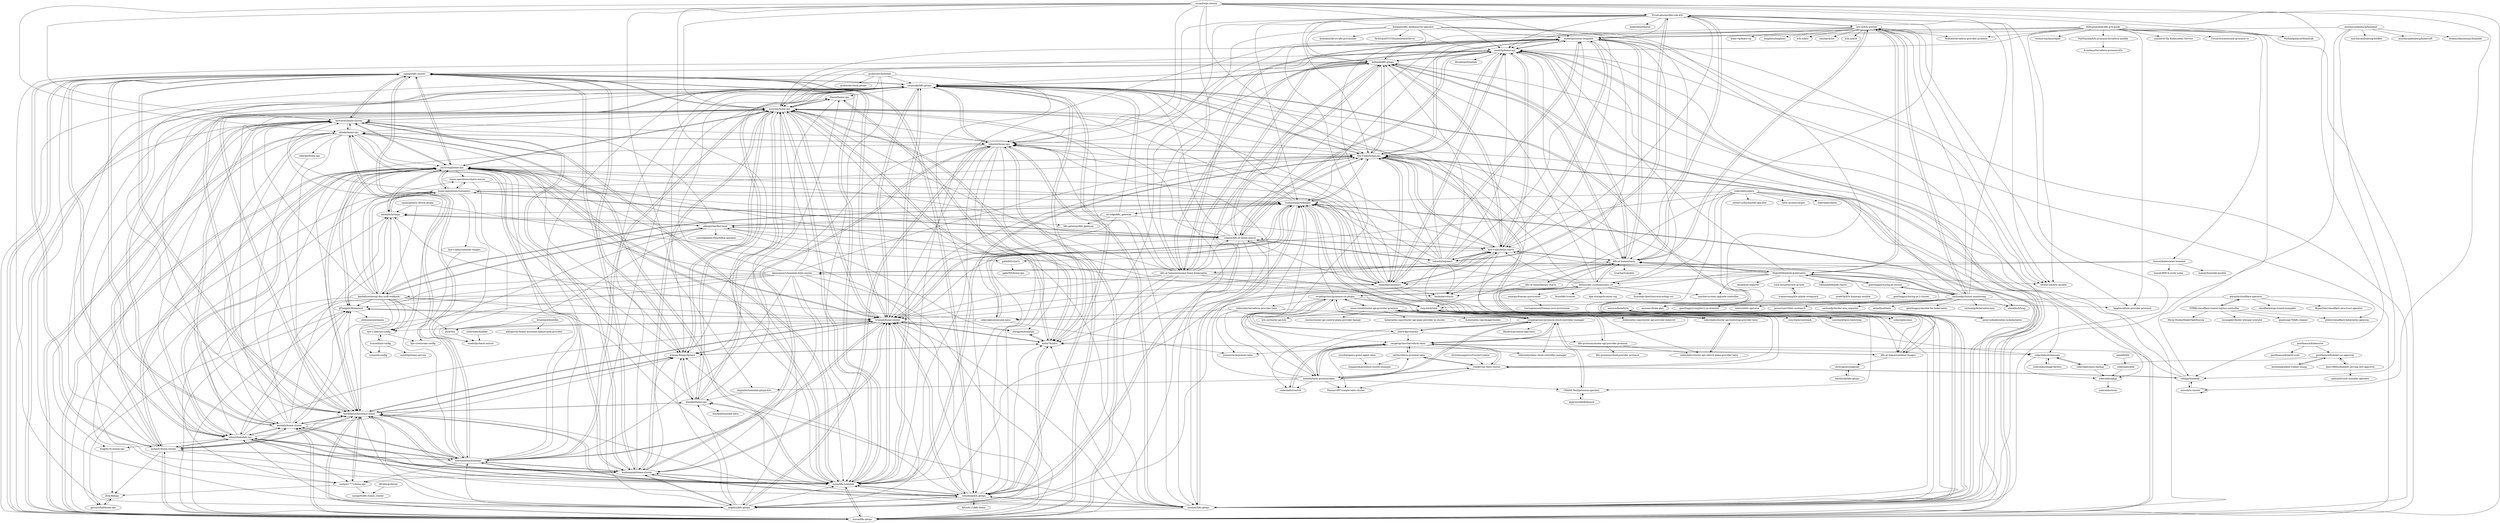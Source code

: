 digraph G {
"PyratLabs/ansible-role-k3s" -> "k3s-io/k3s-ansible"
"PyratLabs/ansible-role-k3s" -> "onedr0p/cluster-template"
"PyratLabs/ansible-role-k3s" -> "onedr0p/home-ops"
"PyratLabs/ansible-role-k3s" -> "billimek/k8s-gitops"
"PyratLabs/ansible-role-k3s" -> "techno-tim/k3s-ansible" ["e"=1]
"PyratLabs/ansible-role-k3s" -> "k8s-at-home/charts"
"PyratLabs/ansible-role-k3s" -> "bjw-s-labs/helm-charts"
"PyratLabs/ansible-role-k3s" -> "toboshii/hajimari"
"PyratLabs/ansible-role-k3s" -> "bjw-s-labs/home-ops"
"PyratLabs/ansible-role-k3s" -> "democratic-csi/democratic-csi"
"PyratLabs/ansible-role-k3s" -> "toboshii/home-ops"
"PyratLabs/ansible-role-k3s" -> "k8s-at-home/awesome-home-kubernetes"
"PyratLabs/ansible-role-k3s" -> "kubereboot/kured" ["e"=1]
"PyratLabs/ansible-role-k3s" -> "budimanjojo/talhelper"
"PyratLabs/ansible-role-k3s" -> "xunholy/k8s-gitops"
"MoJo2600/pihole-kubernetes" -> "carlosedp/cluster-monitoring"
"MoJo2600/pihole-kubernetes" -> "k8s-at-home/charts"
"MoJo2600/pihole-kubernetes" -> "colin-mccarthy/k3s-pi-hole"
"MoJo2600/pihole-kubernetes" -> "k3s-io/k3s-ansible"
"MoJo2600/pihole-kubernetes" -> "onedr0p/containers"
"MoJo2600/pihole-kubernetes" -> "eko/pihole-exporter" ["e"=1]
"MoJo2600/pihole-kubernetes" -> "geerlingguy/turing-pi-cluster"
"MoJo2600/pihole-kubernetes" -> "bjw-s-labs/helm-charts"
"MoJo2600/pihole-kubernetes" -> "onedr0p/home-ops"
"MoJo2600/pihole-kubernetes" -> "munnerz/kube-plex" ["e"=1]
"MoJo2600/pihole-kubernetes" -> "billimek/billimek-charts"
"MoJo2600/pihole-kubernetes" -> "bjw-s-labs/home-ops"
"MoJo2600/pihole-kubernetes" -> "democratic-csi/democratic-csi"
"MoJo2600/pihole-kubernetes" -> "rancher/system-upgrade-controller" ["e"=1]
"MoJo2600/pihole-kubernetes" -> "techno-tim/k3s-ansible" ["e"=1]
"postfinance/kubenurse" -> "postfinance/kubelet-csr-approver"
"postfinance/kubenurse" -> "postfinance/kubectl-sudo"
"siderolabs/bldr" -> "siderolabs/pkgs"
"kontena/kubelet-rubber-stamp" -> "postfinance/kubelet-csr-approver"
"carlosedp/cluster-monitoring" -> "MoJo2600/pihole-kubernetes"
"carlosedp/cluster-monitoring" -> "k3s-io/k3s-ansible"
"carlosedp/cluster-monitoring" -> "geerlingguy/turing-pi-cluster"
"carlosedp/cluster-monitoring" -> "carlosedp/kubernetes-arm" ["e"=1]
"carlosedp/cluster-monitoring" -> "alexellis/k3sup" ["e"=1]
"carlosedp/cluster-monitoring" -> "k8s-at-home/charts"
"carlosedp/cluster-monitoring" -> "geerlingguy/raspberry-pi-dramble" ["e"=1]
"carlosedp/cluster-monitoring" -> "munnerz/kube-plex" ["e"=1]
"carlosedp/cluster-monitoring" -> "inlets/inlets-operator" ["e"=1]
"carlosedp/cluster-monitoring" -> "jessestuart/tiller-multiarch"
"carlosedp/cluster-monitoring" -> "onedr0p/home-ops"
"carlosedp/cluster-monitoring" -> "carlosedp/docker-arm_exporter"
"carlosedp/cluster-monitoring" -> "PyratLabs/ansible-role-k3s"
"carlosedp/cluster-monitoring" -> "alexellis/arkade" ["e"=1]
"carlosedp/cluster-monitoring" -> "geerlingguy/ansible-for-kubernetes" ["e"=1]
"nmaupu/freenas-provisioner" -> "travisghansen/freenas-iscsi-provisioner"
"billimek/k8s-gitops" -> "bjw-s-labs/home-ops"
"billimek/k8s-gitops" -> "carpenike/k8s-gitops"
"billimek/k8s-gitops" -> "xunholy/k8s-gitops"
"billimek/k8s-gitops" -> "onedr0p/home-ops"
"billimek/k8s-gitops" -> "wrmilling/k3s-gitops"
"billimek/k8s-gitops" -> "auricom/home-ops"
"billimek/k8s-gitops" -> "k8s-at-home/awesome-home-kubernetes"
"billimek/k8s-gitops" -> "onedr0p/cluster-template"
"billimek/k8s-gitops" -> "buroa/k8s-gitops"
"billimek/k8s-gitops" -> "k8s-at-home/charts"
"billimek/k8s-gitops" -> "whazor/k8s-at-home-search"
"billimek/k8s-gitops" -> "angelnu/k8s-gitops"
"billimek/k8s-gitops" -> "anthr76/infra"
"billimek/k8s-gitops" -> "bjw-s-labs/helm-charts"
"billimek/k8s-gitops" -> "samip5/k8s-cluster"
"billimek/billimek-charts" -> "onedr0p/k3s-homeops-ansible"
"siderolabs/pkgs" -> "siderolabs/tools"
"wrmilling/k3s-gitops" -> "carpenike/k8s-gitops"
"wrmilling/k3s-gitops" -> "haraldkoch/kochhaus-home"
"wrmilling/k3s-gitops" -> "szinn/k8s-homelab"
"wrmilling/k3s-gitops" -> "truxnell/home-cluster"
"wrmilling/k3s-gitops" -> "budimanjojo/home-cluster"
"wrmilling/k3s-gitops" -> "blackjid/home-ops"
"wrmilling/k3s-gitops" -> "auricom/home-ops"
"wrmilling/k3s-gitops" -> "h3mmy/bloopySphere"
"wrmilling/k3s-gitops" -> "angelnu/k8s-gitops"
"wrmilling/k3s-gitops" -> "samip5/k8s-cluster"
"wrmilling/k3s-gitops" -> "anthr76/infra"
"wrmilling/k3s-gitops" -> "billimek/k8s-gitops"
"wrmilling/k3s-gitops" -> "joryirving/home-ops"
"wrmilling/k3s-gitops" -> "kitos9112/k8s-home"
"wrmilling/k3s-gitops" -> "xunholy/k8s-gitops"
"brettinternet/homeops" -> "haraldkoch/kochhaus-home"
"brettinternet/homeops" -> "auricom/home-ops"
"brettinternet/homeops" -> "mchestr/home-cluster"
"brettinternet/homeops" -> "szinn/k8s-homelab"
"brettinternet/homeops" -> "truxnell/home-cluster"
"brettinternet/homeops" -> "ishioni/homelab-ops"
"brettinternet/homeops" -> "budimanjojo/home-cluster"
"brettinternet/homeops" -> "joryirving/home-ops"
"brettinternet/homeops" -> "kashalls/home-cluster"
"brettinternet/homeops" -> "ahinko/home-ops"
"brettinternet/homeops" -> "samip5/k8s-cluster"
"brettinternet/homeops" -> "larivierec/home-cluster"
"brettinternet/homeops" -> "carpenike/k8s-gitops"
"brettinternet/homeops" -> "coolguy1771/home-ops"
"brettinternet/homeops" -> "JJGadgets/Biohazard"
"siderolabs/kubelet" -> "onedr0p/charts-mirror"
"k3s-io/k3s-ansible" -> "techno-tim/k3s-ansible" ["e"=1]
"k3s-io/k3s-ansible" -> "PyratLabs/ansible-role-k3s"
"k3s-io/k3s-ansible" -> "carlosedp/cluster-monitoring"
"k3s-io/k3s-ansible" -> "alexellis/k3sup" ["e"=1]
"k3s-io/k3s-ansible" -> "onedr0p/cluster-template"
"k3s-io/k3s-ansible" -> "kube-vip/kube-vip" ["e"=1]
"k3s-io/k3s-ansible" -> "k8s-at-home/charts"
"k3s-io/k3s-ansible" -> "onedr0p/home-ops"
"k3s-io/k3s-ansible" -> "longhorn/longhorn" ["e"=1]
"k3s-io/k3s-ansible" -> "MoJo2600/pihole-kubernetes"
"k3s-io/k3s-ansible" -> "Telmate/terraform-provider-proxmox" ["e"=1]
"k3s-io/k3s-ansible" -> "rancher/k3os" ["e"=1]
"k3s-io/k3s-ansible" -> "k3s-io/k3s" ["e"=1]
"k3s-io/k3s-ansible" -> "k3d-io/k3d" ["e"=1]
"k3s-io/k3s-ansible" -> "bpg/terraform-provider-proxmox" ["e"=1]
"onedr0p/home-ops" -> "onedr0p/cluster-template"
"onedr0p/home-ops" -> "bjw-s-labs/home-ops"
"onedr0p/home-ops" -> "billimek/k8s-gitops"
"onedr0p/home-ops" -> "bjw-s-labs/helm-charts"
"onedr0p/home-ops" -> "k8s-at-home/charts"
"onedr0p/home-ops" -> "xunholy/k8s-gitops"
"onedr0p/home-ops" -> "k8s-at-home/awesome-home-kubernetes"
"onedr0p/home-ops" -> "onedr0p/containers"
"onedr0p/home-ops" -> "whazor/k8s-at-home-search"
"onedr0p/home-ops" -> "carpenike/k8s-gitops"
"onedr0p/home-ops" -> "khuedoan/homelab" ["e"=1]
"onedr0p/home-ops" -> "toboshii/home-ops"
"onedr0p/home-ops" -> "auricom/home-ops"
"onedr0p/home-ops" -> "techno-tim/k3s-ansible" ["e"=1]
"onedr0p/home-ops" -> "buroa/k8s-gitops"
"democratic-csi/democratic-csi" -> "bjw-s-labs/helm-charts"
"democratic-csi/democratic-csi" -> "nmaupu/freenas-provisioner"
"democratic-csi/democratic-csi" -> "SynologyOpenSource/synology-csi" ["e"=1]
"democratic-csi/democratic-csi" -> "fenio/k8s-truenas"
"democratic-csi/democratic-csi" -> "k8s-at-home/charts"
"democratic-csi/democratic-csi" -> "billimek/k8s-gitops"
"democratic-csi/democratic-csi" -> "backube/volsync" ["e"=1]
"democratic-csi/democratic-csi" -> "budimanjojo/talhelper"
"democratic-csi/democratic-csi" -> "sergelogvinov/proxmox-csi-plugin"
"democratic-csi/democratic-csi" -> "rancher/system-upgrade-controller" ["e"=1]
"democratic-csi/democratic-csi" -> "onedr0p/home-ops"
"democratic-csi/democratic-csi" -> "kashalls/external-dns-unifi-webhook"
"democratic-csi/democratic-csi" -> "onedr0p/cluster-template"
"democratic-csi/democratic-csi" -> "bjw-s-labs/home-ops"
"democratic-csi/democratic-csi" -> "hpe-storage/truenas-csp"
"openllb/hlb" -> "siderolabs/bldr"
"k8s-at-home/charts" -> "k8s-at-home/awesome-home-kubernetes"
"k8s-at-home/charts" -> "bjw-s-labs/helm-charts"
"k8s-at-home/charts" -> "onedr0p/home-ops"
"k8s-at-home/charts" -> "billimek/k8s-gitops"
"k8s-at-home/charts" -> "bjw-s-labs/home-ops"
"k8s-at-home/charts" -> "k8s-at-home/library-charts"
"k8s-at-home/charts" -> "onedr0p/cluster-template"
"k8s-at-home/charts" -> "democratic-csi/democratic-csi"
"k8s-at-home/charts" -> "PyratLabs/ansible-role-k3s"
"k8s-at-home/charts" -> "MoJo2600/pihole-kubernetes"
"k8s-at-home/charts" -> "onedr0p/containers"
"k8s-at-home/charts" -> "munnerz/kube-plex" ["e"=1]
"k8s-at-home/charts" -> "k8s-at-home/container-images"
"k8s-at-home/charts" -> "truecharts/public" ["e"=1]
"k8s-at-home/charts" -> "k3s-io/k3s-ansible"
"xunholy/k8s-gitops" -> "carpenike/k8s-gitops"
"xunholy/k8s-gitops" -> "billimek/k8s-gitops"
"xunholy/k8s-gitops" -> "bjw-s-labs/home-ops"
"xunholy/k8s-gitops" -> "toboshii/home-ops"
"xunholy/k8s-gitops" -> "szinn/k8s-homelab"
"xunholy/k8s-gitops" -> "auricom/home-ops"
"xunholy/k8s-gitops" -> "joryirving/home-ops"
"xunholy/k8s-gitops" -> "budimanjojo/talhelper"
"xunholy/k8s-gitops" -> "onedr0p/home-ops"
"xunholy/k8s-gitops" -> "truxnell/home-cluster"
"xunholy/k8s-gitops" -> "wrmilling/k3s-gitops"
"xunholy/k8s-gitops" -> "anthr76/infra"
"xunholy/k8s-gitops" -> "buroa/k8s-gitops"
"xunholy/k8s-gitops" -> "haraldkoch/kochhaus-home"
"xunholy/k8s-gitops" -> "blackjid/home-ops"
"ori-edge/k8s_gateway" -> "budimanjojo/talhelper"
"ori-edge/k8s_gateway" -> "carpenike/k8s-gitops"
"ori-edge/k8s_gateway" -> "k8s-gateway/k8s_gateway"
"ori-edge/k8s_gateway" -> "allenporter/flux-local"
"ori-edge/k8s_gateway" -> "siderolabs/awesome-talos"
"ori-edge/k8s_gateway" -> "bjw-s-labs/helm-charts"
"bjw-s-labs/home-ops" -> "onedr0p/home-ops"
"bjw-s-labs/home-ops" -> "billimek/k8s-gitops"
"bjw-s-labs/home-ops" -> "bjw-s-labs/helm-charts"
"bjw-s-labs/home-ops" -> "onedr0p/cluster-template"
"bjw-s-labs/home-ops" -> "szinn/k8s-homelab"
"bjw-s-labs/home-ops" -> "joryirving/home-ops"
"bjw-s-labs/home-ops" -> "xunholy/k8s-gitops"
"bjw-s-labs/home-ops" -> "carpenike/k8s-gitops"
"bjw-s-labs/home-ops" -> "whazor/k8s-at-home-search"
"bjw-s-labs/home-ops" -> "onedr0p/containers"
"bjw-s-labs/home-ops" -> "auricom/home-ops"
"bjw-s-labs/home-ops" -> "buroa/k8s-gitops"
"bjw-s-labs/home-ops" -> "budimanjojo/talhelper"
"bjw-s-labs/home-ops" -> "toboshii/home-ops"
"bjw-s-labs/home-ops" -> "truxnell/home-cluster"
"aenix-io/kubefarm" -> "aenix-io/kubernetes-in-kubernetes"
"aenix-io/kubefarm" -> "cozystack/talos-bootstrap"
"geerlingguy/turing-pi-cluster" -> "carlosedp/cluster-monitoring"
"geerlingguy/turing-pi-cluster" -> "MoJo2600/pihole-kubernetes"
"geerlingguy/turing-pi-cluster" -> "geerlingguy/turing-pi-2-cluster" ["e"=1]
"siderolabs/sidero" -> "siderolabs/cluster-api-bootstrap-provider-talos"
"siderolabs/sidero" -> "siderolabs/extensions"
"siderolabs/sidero" -> "siderolabs/pkgs"
"siderolabs/sidero" -> "siderolabs/omni" ["e"=1]
"siderolabs/sidero" -> "siderolabs/theila"
"siderolabs/sidero" -> "truxnell/home-cluster"
"siderolabs/sidero" -> "metal3-io/baremetal-operator" ["e"=1]
"siderolabs/sidero" -> "budimanjojo/talhelper"
"siderolabs/sidero" -> "talos-systems/arges"
"siderolabs/sidero" -> "cozystack/talm"
"colin-mccarthy/k3s-pi-hole" -> "ivanmorenoj/k3s-pihole-wireguard"
"siderolabs/cluster-api-bootstrap-provider-talos" -> "siderolabs/cluster-api-control-plane-provider-talos"
"carpenike/k8s-gitops" -> "auricom/home-ops"
"carpenike/k8s-gitops" -> "billimek/k8s-gitops"
"carpenike/k8s-gitops" -> "haraldkoch/kochhaus-home"
"carpenike/k8s-gitops" -> "xunholy/k8s-gitops"
"carpenike/k8s-gitops" -> "anthr76/infra"
"carpenike/k8s-gitops" -> "samip5/k8s-cluster"
"carpenike/k8s-gitops" -> "wrmilling/k3s-gitops"
"carpenike/k8s-gitops" -> "szinn/k8s-homelab"
"carpenike/k8s-gitops" -> "buroa/k8s-gitops"
"carpenike/k8s-gitops" -> "blackjid/home-ops"
"carpenike/k8s-gitops" -> "toboshii/home-ops"
"carpenike/k8s-gitops" -> "truxnell/home-cluster"
"carpenike/k8s-gitops" -> "Diaoul/home-ops"
"carpenike/k8s-gitops" -> "h3mmy/bloopySphere"
"carpenike/k8s-gitops" -> "bjw-s-labs/home-ops"
"kasuboski/k8s-gitops" -> "dirtycajunrice/gitops"
"dirtycajunrice/gitops" -> "kasuboski/k8s-gitops"
"aenix-io/kubernetes-in-kubernetes" -> "aenix-io/kubefarm"
"squat/generic-device-plugin" -> "kashalls/external-dns-unifi-webhook"
"squat/generic-device-plugin" -> "gabe565/charts"
"squat/generic-device-plugin" -> "kashalls/kromgo"
"siderolabs/cluster-api-control-plane-provider-talos" -> "siderolabs/cluster-api-bootstrap-provider-talos"
"blackjid/home-ops" -> "h3mmy/bloopySphere"
"blackjid/home-ops" -> "haraldkoch/kochhaus-home"
"blackjid/home-ops" -> "auricom/home-ops"
"blackjid/home-ops" -> "blackjid/homelab-infra"
"blackjid/home-ops" -> "Diaoul/home-ops"
"blackjid/home-ops" -> "carpenike/k8s-gitops"
"kubealex/k8s-mediaserver-operator" -> "onedr0p/home-ops"
"kubealex/k8s-mediaserver-operator" -> "k8s-at-home/charts"
"kubealex/k8s-mediaserver-operator" -> "bjw-s-labs/helm-charts"
"kubealex/k8s-mediaserver-operator" -> "billimek/k8s-gitops"
"kubealex/k8s-mediaserver-operator" -> "onedr0p/cluster-template"
"kubealex/k8s-mediaserver-operator" -> "TechSquidTV/UltimateHomeServer" ["e"=1]
"kubealex/k8s-mediaserver-operator" -> "munnerz/kube-plex" ["e"=1]
"kubealex/k8s-mediaserver-operator" -> "kubealex/libvirt-k8s-provisioner" ["e"=1]
"kubealex/k8s-mediaserver-operator" -> "onedr0p/containers"
"kubealex/k8s-mediaserver-operator" -> "k8s-at-home/awesome-home-kubernetes"
"auricom/home-ops" -> "haraldkoch/kochhaus-home"
"auricom/home-ops" -> "h3mmy/bloopySphere"
"auricom/home-ops" -> "joryirving/home-ops"
"auricom/home-ops" -> "carpenike/k8s-gitops"
"auricom/home-ops" -> "budimanjojo/home-cluster"
"auricom/home-ops" -> "szinn/k8s-homelab"
"auricom/home-ops" -> "brettinternet/homeops"
"auricom/home-ops" -> "ishioni/homelab-ops"
"auricom/home-ops" -> "larivierec/home-cluster"
"auricom/home-ops" -> "anthr76/infra"
"auricom/home-ops" -> "Diaoul/home-ops"
"auricom/home-ops" -> "truxnell/home-cluster"
"auricom/home-ops" -> "blackjid/home-ops"
"auricom/home-ops" -> "buroa/k8s-gitops"
"auricom/home-ops" -> "samip5/k8s-cluster"
"onedr0p/cluster-template" -> "onedr0p/home-ops"
"onedr0p/cluster-template" -> "bjw-s-labs/home-ops"
"onedr0p/cluster-template" -> "billimek/k8s-gitops"
"onedr0p/cluster-template" -> "k8s-at-home/awesome-home-kubernetes"
"onedr0p/cluster-template" -> "bjw-s-labs/helm-charts"
"onedr0p/cluster-template" -> "budimanjojo/talhelper"
"onedr0p/cluster-template" -> "toboshii/home-ops"
"onedr0p/cluster-template" -> "xunholy/k8s-gitops"
"onedr0p/cluster-template" -> "techno-tim/k3s-ansible" ["e"=1]
"onedr0p/cluster-template" -> "buroa/k8s-gitops"
"onedr0p/cluster-template" -> "k8s-at-home/charts"
"onedr0p/cluster-template" -> "onedr0p/containers"
"onedr0p/cluster-template" -> "whazor/k8s-at-home-search"
"onedr0p/cluster-template" -> "auricom/home-ops"
"onedr0p/cluster-template" -> "backube/volsync" ["e"=1]
"toboshii/hajimari" -> "whazor/k8s-at-home-search"
"toboshii/hajimari" -> "bjw-s-labs/helm-charts"
"toboshii/hajimari" -> "bjw-s-labs/home-ops"
"toboshii/hajimari" -> "toboshii/home-ops"
"toboshii/hajimari" -> "onedr0p/home-ops"
"toboshii/hajimari" -> "truxnell/home-cluster"
"toboshii/hajimari" -> "onedr0p/cluster-template"
"toboshii/hajimari" -> "xunholy/k8s-gitops"
"toboshii/hajimari" -> "budimanjojo/talhelper"
"toboshii/hajimari" -> "PyratLabs/ansible-role-k3s"
"toboshii/hajimari" -> "buroa/k8s-gitops"
"toboshii/hajimari" -> "carpenike/k8s-gitops"
"toboshii/hajimari" -> "backube/volsync" ["e"=1]
"toboshii/hajimari" -> "angelnu/k8s-gitops"
"toboshii/hajimari" -> "billimek/k8s-gitops"
"ivanmorenoj/k3s-pihole-wireguard" -> "colin-mccarthy/k3s-pi-hole"
"k8s-at-home/awesome-home-kubernetes" -> "k8s-at-home/charts"
"k8s-at-home/awesome-home-kubernetes" -> "billimek/k8s-gitops"
"k8s-at-home/awesome-home-kubernetes" -> "onedr0p/cluster-template"
"k8s-at-home/awesome-home-kubernetes" -> "onedr0p/home-ops"
"k8s-at-home/awesome-home-kubernetes" -> "bjw-s-labs/home-ops"
"k8s-at-home/awesome-home-kubernetes" -> "xunholy/k8s-gitops"
"k8s-at-home/awesome-home-kubernetes" -> "carpenike/k8s-gitops"
"k8s-at-home/awesome-home-kubernetes" -> "toboshii/home-ops"
"k8s-at-home/awesome-home-kubernetes" -> "wrmilling/k3s-gitops"
"k8s-at-home/awesome-home-kubernetes" -> "auricom/home-ops"
"k8s-at-home/awesome-home-kubernetes" -> "angelnu/k8s-gitops"
"k8s-at-home/awesome-home-kubernetes" -> "k8s-at-home/container-images"
"k8s-at-home/awesome-home-kubernetes" -> "bjw-s-labs/helm-charts"
"k8s-at-home/awesome-home-kubernetes" -> "truxnell/home-cluster"
"k8s-at-home/awesome-home-kubernetes" -> "whazor/k8s-at-home-search"
"coolguy1771/home-ops" -> "haraldkoch/kochhaus-home"
"coolguy1771/home-ops" -> "snoopy82481/home_cluster"
"coolguy1771/home-ops" -> "jfroy/flatops"
"k8s-at-home/container-images" -> "anthr76/infra"
"k8s-at-home/container-images" -> "dirtycajunrice/gitops"
"k8s-at-home/container-images" -> "carpenike/k8s-gitops"
"ahgraber/homelab-gitops-k3s" -> "blackjid/home-ops"
"ricsanfre/pi-cluster" -> "vehagn/homelab"
"ricsanfre/pi-cluster" -> "auricom/home-ops"
"ricsanfre/pi-cluster" -> "xunholy/k8s-gitops"
"ricsanfre/pi-cluster" -> "onedr0p/home-ops"
"ricsanfre/pi-cluster" -> "Michaelpalacce/HomeLab"
"ricsanfre/pi-cluster" -> "onedr0p/cluster-template"
"ricsanfre/pi-cluster" -> "szinn/k8s-homelab"
"ricsanfre/pi-cluster" -> "ahgraber/homelab-gitops-k3s"
"ricsanfre/pi-cluster" -> "axivo/k3s-cluster"
"ricsanfre/pi-cluster" -> "ahinko/home-ops"
"ricsanfre/pi-cluster" -> "larivierec/home-cluster"
"ricsanfre/pi-cluster" -> "toboshii/home-ops"
"ricsanfre/pi-cluster" -> "PyratLabs/ansible-role-k3s"
"ricsanfre/pi-cluster" -> "bjw-s-labs/home-ops"
"ricsanfre/pi-cluster" -> "buroa/k8s-gitops"
"lisenet/kubernetes-homelab" -> "lisenet/homelab-ansible"
"lisenet/kubernetes-homelab" -> "lisenet/RHCA-study-notes" ["e"=1]
"lisenet/kubernetes-homelab" -> "szinn/k8s-homelab"
"lisenet/kubernetes-homelab" -> "danmanners/homelab-kube-cluster"
"toboshii/home-ops" -> "auricom/home-ops"
"toboshii/home-ops" -> "carpenike/k8s-gitops"
"toboshii/home-ops" -> "budimanjojo/home-cluster"
"toboshii/home-ops" -> "truxnell/home-cluster"
"toboshii/home-ops" -> "bjw-s-labs/home-ops"
"toboshii/home-ops" -> "angelnu/k8s-gitops"
"toboshii/home-ops" -> "haraldkoch/kochhaus-home"
"toboshii/home-ops" -> "buroa/k8s-gitops"
"toboshii/home-ops" -> "szinn/k8s-homelab"
"toboshii/home-ops" -> "xunholy/k8s-gitops"
"toboshii/home-ops" -> "ahinko/home-ops"
"toboshii/home-ops" -> "h3mmy/bloopySphere"
"toboshii/home-ops" -> "0dragosh/homelab"
"toboshii/home-ops" -> "anthr76/infra"
"toboshii/home-ops" -> "wrmilling/k3s-gitops"
"Diaoul/home-ops" -> "anthr76/infra"
"Diaoul/home-ops" -> "auricom/home-ops"
"Diaoul/home-ops" -> "h3mmy/bloopySphere"
"kashalls/home-cluster" -> "mchestr/home-cluster"
"kashalls/home-cluster" -> "larivierec/home-cluster"
"kashalls/home-cluster" -> "szinn/k8s-homelab"
"kashalls/home-cluster" -> "samip5/k8s-cluster"
"kashalls/home-cluster" -> "haraldkoch/kochhaus-home"
"kashalls/home-cluster" -> "ishioni/homelab-ops"
"kashalls/home-cluster" -> "auricom/home-ops"
"kashalls/home-cluster" -> "joryirving/home-ops"
"kashalls/home-cluster" -> "brettinternet/homeops"
"kashalls/home-cluster" -> "budimanjojo/home-cluster"
"kashalls/home-cluster" -> "h3mmy/bloopySphere"
"kashalls/home-cluster" -> "kashalls/kromgo"
"kashalls/home-cluster" -> "buroa/k8s-gitops"
"kashalls/home-cluster" -> "JJGadgets/Biohazard"
"kashalls/home-cluster" -> "carpenike/k8s-gitops"
"danmanners/homelab-kube-cluster" -> "haraldkoch/kochhaus-home"
"danmanners/homelab-kube-cluster" -> "budimanjojo/home-cluster"
"danmanners/homelab-kube-cluster" -> "truxnell/home-cluster"
"danmanners/homelab-kube-cluster" -> "szinn/k8s-homelab"
"danmanners/homelab-kube-cluster" -> "buroa/k8s-gitops"
"danmanners/homelab-kube-cluster" -> "joryirving/home-ops"
"danmanners/homelab-kube-cluster" -> "coolguy1771/home-ops"
"danmanners/homelab-kube-cluster" -> "JJGadgets/Biohazard"
"danmanners/homelab-kube-cluster" -> "auricom/home-ops"
"danmanners/homelab-kube-cluster" -> "bjw-s-labs/home-ops"
"danmanners/homelab-kube-cluster" -> "carpenike/k8s-gitops"
"danmanners/homelab-kube-cluster" -> "bjw-s-labs/helm-charts"
"danmanners/homelab-kube-cluster" -> "ishioni/homelab-ops"
"danmanners/homelab-kube-cluster" -> "onedr0p/containers"
"danmanners/homelab-kube-cluster" -> "brettinternet/homeops"
"samip5/k8s-cluster" -> "haraldkoch/kochhaus-home"
"samip5/k8s-cluster" -> "h3mmy/bloopySphere"
"samip5/k8s-cluster" -> "truxnell/home-cluster"
"samip5/k8s-cluster" -> "kashalls/home-cluster"
"samip5/k8s-cluster" -> "szinn/k8s-homelab"
"samip5/k8s-cluster" -> "joryirving/home-ops"
"samip5/k8s-cluster" -> "mchestr/home-cluster"
"samip5/k8s-cluster" -> "larivierec/home-cluster"
"samip5/k8s-cluster" -> "auricom/home-ops"
"samip5/k8s-cluster" -> "carpenike/k8s-gitops"
"samip5/k8s-cluster" -> "buroa/k8s-gitops"
"samip5/k8s-cluster" -> "budimanjojo/home-cluster"
"samip5/k8s-cluster" -> "wrmilling/k3s-gitops"
"samip5/k8s-cluster" -> "brettinternet/homeops"
"samip5/k8s-cluster" -> "ishioni/homelab-ops"
"k8s-at-home/library-charts" -> "k8s-at-home/container-images"
"k8s-at-home/library-charts" -> "k8s-at-home/charts"
"k8s-at-home/library-charts" -> "anthr76/infra"
"dfroberg/cluster" -> "snoopy82481/home_cluster"
"alex1989hu/kubelet-serving-cert-approver" -> "postfinance/kubelet-csr-approver"
"alex1989hu/kubelet-serving-cert-approver" -> "aamoyel/vault-unsealer-operator"
"truxnell/home-cluster" -> "haraldkoch/kochhaus-home"
"truxnell/home-cluster" -> "samip5/k8s-cluster"
"truxnell/home-cluster" -> "JJGadgets/Biohazard"
"truxnell/home-cluster" -> "szinn/k8s-homelab"
"truxnell/home-cluster" -> "anthr76/infra"
"truxnell/home-cluster" -> "auricom/home-ops"
"truxnell/home-cluster" -> "h3mmy/bloopySphere"
"truxnell/home-cluster" -> "bjw-s-labs/nix-config"
"truxnell/home-cluster" -> "budimanjojo/home-cluster"
"truxnell/home-cluster" -> "brettinternet/homeops"
"truxnell/home-cluster" -> "joryirving/home-ops"
"truxnell/home-cluster" -> "wrmilling/k3s-gitops"
"truxnell/home-cluster" -> "carpenike/k8s-gitops"
"truxnell/home-cluster" -> "0dragosh/homelab"
"truxnell/home-cluster" -> "budimanjojo/talhelper"
"0dragosh/homelab" -> "anthr76/infra"
"budimanjojo/home-cluster" -> "haraldkoch/kochhaus-home"
"budimanjojo/home-cluster" -> "auricom/home-ops"
"budimanjojo/home-cluster" -> "szinn/k8s-homelab"
"budimanjojo/home-cluster" -> "ishioni/homelab-ops"
"budimanjojo/home-cluster" -> "truxnell/home-cluster"
"budimanjojo/home-cluster" -> "brettinternet/homeops"
"budimanjojo/home-cluster" -> "h3mmy/bloopySphere"
"budimanjojo/home-cluster" -> "larivierec/home-cluster"
"budimanjojo/home-cluster" -> "coolguy1771/home-ops"
"budimanjojo/home-cluster" -> "wrmilling/k3s-gitops"
"budimanjojo/home-cluster" -> "toboshii/home-ops"
"budimanjojo/home-cluster" -> "samip5/k8s-cluster"
"budimanjojo/home-cluster" -> "angelnu/k8s-gitops"
"budimanjojo/home-cluster" -> "carpenike/k8s-gitops"
"budimanjojo/home-cluster" -> "ahinko/home-ops"
"sergelogvinov/terraform-talos" -> "siderolabs/contrib"
"sergelogvinov/terraform-talos" -> "rgl/terraform-proxmox-talos"
"sergelogvinov/terraform-talos" -> "kubebn/talos-proxmox-kaas"
"sergelogvinov/terraform-talos" -> "roeldev/iac-talos-cluster"
"sergelogvinov/terraform-talos" -> "sergelogvinov/proxmox-cloud-controller-manager"
"sergelogvinov/terraform-talos" -> "siderolabs/extensions"
"sergelogvinov/terraform-talos" -> "siderolabs/talos-cloud-controller-manager"
"sergelogvinov/terraform-talos" -> "Naman1997/simple-talos-cluster"
"sergelogvinov/terraform-talos" -> "pulumiverse/pulumi-talos" ["e"=1]
"haraldkoch/kochhaus-home" -> "szinn/k8s-homelab"
"haraldkoch/kochhaus-home" -> "auricom/home-ops"
"haraldkoch/kochhaus-home" -> "budimanjojo/home-cluster"
"haraldkoch/kochhaus-home" -> "h3mmy/bloopySphere"
"haraldkoch/kochhaus-home" -> "samip5/k8s-cluster"
"haraldkoch/kochhaus-home" -> "truxnell/home-cluster"
"haraldkoch/kochhaus-home" -> "joryirving/home-ops"
"haraldkoch/kochhaus-home" -> "brettinternet/homeops"
"haraldkoch/kochhaus-home" -> "coolguy1771/home-ops"
"haraldkoch/kochhaus-home" -> "buroa/k8s-gitops"
"haraldkoch/kochhaus-home" -> "JJGadgets/Biohazard"
"haraldkoch/kochhaus-home" -> "carpenike/k8s-gitops"
"haraldkoch/kochhaus-home" -> "blackjid/home-ops"
"haraldkoch/kochhaus-home" -> "mchestr/home-cluster"
"haraldkoch/kochhaus-home" -> "kashalls/home-cluster"
"angelnu/k8s-gitops" -> "anthr76/infra"
"angelnu/k8s-gitops" -> "haraldkoch/kochhaus-home"
"angelnu/k8s-gitops" -> "budimanjojo/home-cluster"
"angelnu/k8s-gitops" -> "carpenike/k8s-gitops"
"angelnu/k8s-gitops" -> "blackjid/home-ops"
"angelnu/k8s-gitops" -> "truxnell/home-cluster"
"angelnu/k8s-gitops" -> "wrmilling/k3s-gitops"
"angelnu/k8s-gitops" -> "samip5/k8s-cluster"
"angelnu/k8s-gitops" -> "toboshii/home-ops"
"angelnu/k8s-gitops" -> "auricom/home-ops"
"angelnu/k8s-gitops" -> "h3mmy/bloopySphere"
"angelnu/k8s-gitops" -> "brettinternet/homeops"
"angelnu/k8s-gitops" -> "ishioni/homelab-ops"
"angelnu/k8s-gitops" -> "szinn/k8s-homelab"
"angelnu/k8s-gitops" -> "Diaoul/home-ops"
"anthr76/infra" -> "h3mmy/bloopySphere"
"anthr76/infra" -> "Diaoul/home-ops"
"anthr76/infra" -> "auricom/home-ops"
"anthr76/infra" -> "truxnell/home-cluster"
"anthr76/infra" -> "angelnu/k8s-gitops"
"anthr76/infra" -> "carpenike/k8s-gitops"
"anthr76/infra" -> "0dragosh/homelab"
"anthr76/infra" -> "k8s-at-home/container-images"
"vehagn/homelab" -> "roeldev/iac-talos-cluster"
"vehagn/homelab" -> "sergelogvinov/terraform-talos"
"vehagn/homelab" -> "axivo/k3s-cluster"
"vehagn/homelab" -> "larivierec/home-cluster"
"whazor/k8s-at-home-search" -> "kashalls/kromgo"
"whazor/k8s-at-home-search" -> "bjw-s-labs/home-ops"
"whazor/k8s-at-home-search" -> "joryirving/home-ops"
"whazor/k8s-at-home-search" -> "home-operations/containers"
"whazor/k8s-at-home-search" -> "truxnell/home-cluster"
"whazor/k8s-at-home-search" -> "bjw-s-labs/helm-charts"
"whazor/k8s-at-home-search" -> "carpenike/k8s-gitops"
"whazor/k8s-at-home-search" -> "anthr76/infra"
"whazor/k8s-at-home-search" -> "billimek/k8s-gitops"
"whazor/k8s-at-home-search" -> "buroa/k8s-gitops"
"whazor/k8s-at-home-search" -> "allenporter/flux-local"
"whazor/k8s-at-home-search" -> "onedr0p/home-ops"
"whazor/k8s-at-home-search" -> "toboshii/hajimari"
"whazor/k8s-at-home-search" -> "auricom/home-ops"
"whazor/k8s-at-home-search" -> "xunholy/k8s-gitops"
"budimanjojo/talhelper" -> "truxnell/home-cluster"
"budimanjojo/talhelper" -> "bjw-s-labs/home-ops"
"budimanjojo/talhelper" -> "buroa/k8s-gitops"
"budimanjojo/talhelper" -> "cozystack/talm"
"budimanjojo/talhelper" -> "carpenike/k8s-gitops"
"budimanjojo/talhelper" -> "szinn/k8s-homelab"
"budimanjojo/talhelper" -> "siderolabs/awesome-talos"
"budimanjojo/talhelper" -> "auricom/home-ops"
"budimanjojo/talhelper" -> "joryirving/home-ops"
"budimanjojo/talhelper" -> "xunholy/k8s-gitops"
"budimanjojo/talhelper" -> "kashalls/external-dns-unifi-webhook"
"budimanjojo/talhelper" -> "kashalls/kromgo"
"budimanjojo/talhelper" -> "siderolabs/omni" ["e"=1]
"budimanjojo/talhelper" -> "ori-edge/k8s_gateway"
"budimanjojo/talhelper" -> "onedr0p/containers"
"h3mmy/bloopySphere" -> "haraldkoch/kochhaus-home"
"h3mmy/bloopySphere" -> "auricom/home-ops"
"h3mmy/bloopySphere" -> "samip5/k8s-cluster"
"h3mmy/bloopySphere" -> "blackjid/home-ops"
"h3mmy/bloopySphere" -> "anthr76/infra"
"adyanth/cloudflare-operator" -> "STRRL/cloudflare-tunnel-ingress-controller"
"adyanth/cloudflare-operator" -> "cloudflare/argo-tunnel-examples" ["e"=1]
"adyanth/cloudflare-operator" -> "BojanZelic/cloudflare-zero-trust-operator"
"adyanth/cloudflare-operator" -> "pl4nty/cloudflare-kubernetes-gateway"
"adyanth/cloudflare-operator" -> "cozystack/talm"
"ahinko/home-ops" -> "szinn/k8s-homelab"
"ahinko/home-ops" -> "haraldkoch/kochhaus-home"
"ahinko/home-ops" -> "budimanjojo/home-cluster"
"ahinko/home-ops" -> "larivierec/home-cluster"
"ahinko/home-ops" -> "brettinternet/homeops"
"ahinko/home-ops" -> "auricom/home-ops"
"ahinko/home-ops" -> "buroa/k8s-gitops"
"ahinko/home-ops" -> "blackjid/home-ops"
"ahinko/home-ops" -> "coolguy1771/home-ops"
"ahinko/home-ops" -> "kashalls/home-cluster"
"ahinko/home-ops" -> "ishioni/homelab-ops"
"ahinko/home-ops" -> "joryirving/home-ops"
"ahinko/home-ops" -> "toboshii/home-ops"
"ahinko/home-ops" -> "h3mmy/bloopySphere"
"ahinko/home-ops" -> "rafaribe/home-ops"
"siderolabs/contrib" -> "sergelogvinov/terraform-talos"
"NatiSayada/k3s-proxmox-terraform-ansible" -> "fvumbaca/terraform-proxmox-k3s"
"postfinance/kubelet-csr-approver" -> "kontena/kubelet-rubber-stamp"
"postfinance/kubelet-csr-approver" -> "alex1989hu/kubelet-serving-cert-approver"
"postfinance/kubelet-csr-approver" -> "siderolabs/talos-backup"
"szinn/k8s-homelab" -> "haraldkoch/kochhaus-home"
"szinn/k8s-homelab" -> "joryirving/home-ops"
"szinn/k8s-homelab" -> "ishioni/homelab-ops"
"szinn/k8s-homelab" -> "auricom/home-ops"
"szinn/k8s-homelab" -> "kashalls/home-cluster"
"szinn/k8s-homelab" -> "budimanjojo/home-cluster"
"szinn/k8s-homelab" -> "truxnell/home-cluster"
"szinn/k8s-homelab" -> "samip5/k8s-cluster"
"szinn/k8s-homelab" -> "brettinternet/homeops"
"szinn/k8s-homelab" -> "buroa/k8s-gitops"
"szinn/k8s-homelab" -> "larivierec/home-cluster"
"szinn/k8s-homelab" -> "ahinko/home-ops"
"szinn/k8s-homelab" -> "carpenike/k8s-gitops"
"szinn/k8s-homelab" -> "bjw-s-labs/home-ops"
"szinn/k8s-homelab" -> "wrmilling/k3s-gitops"
"larivierec/home-cluster" -> "kashalls/home-cluster"
"larivierec/home-cluster" -> "joryirving/home-ops"
"larivierec/home-cluster" -> "auricom/home-ops"
"larivierec/home-cluster" -> "samip5/k8s-cluster"
"larivierec/home-cluster" -> "szinn/k8s-homelab"
"larivierec/home-cluster" -> "haraldkoch/kochhaus-home"
"larivierec/home-cluster" -> "budimanjojo/home-cluster"
"larivierec/home-cluster" -> "mchestr/home-cluster"
"larivierec/home-cluster" -> "drag0n141/home-ops"
"larivierec/home-cluster" -> "ahinko/home-ops"
"siderolabs/talos-backup" -> "siderolabs/extensions"
"siderolabs/talos-backup" -> "siderolabs/pkgs"
"siderolabs/extensions" -> "siderolabs/image-factory"
"siderolabs/extensions" -> "siderolabs/talos-backup"
"siderolabs/extensions" -> "siderolabs/pkgs"
"mchestr/home-cluster" -> "kashalls/home-cluster"
"mchestr/home-cluster" -> "brettinternet/homeops"
"mchestr/home-cluster" -> "haraldkoch/kochhaus-home"
"mchestr/home-cluster" -> "samip5/k8s-cluster"
"mchestr/home-cluster" -> "auricom/home-ops"
"mchestr/home-cluster" -> "joryirving/home-ops"
"mchestr/home-cluster" -> "szinn/k8s-homelab"
"mchestr/home-cluster" -> "buroa/k8s-gitops"
"mchestr/home-cluster" -> "larivierec/home-cluster"
"mchestr/home-cluster" -> "jfroy/flatops"
"mchestr/home-cluster" -> "ishioni/homelab-ops"
"mchestr/home-cluster" -> "carpenike/k8s-gitops"
"rafaribe/home-ops" -> "haraldkoch/kochhaus-home"
"JJGadgets/Biohazard" -> "joryirving/home-ops"
"JJGadgets/Biohazard" -> "uhthomas/automata"
"JJGadgets/Biohazard" -> "truxnell/home-cluster"
"JJGadgets/Biohazard" -> "gavinmcfall/home-ops"
"ehlesp/smallab-k8s-pve-guide" -> "onedr0p/cluster-template"
"ehlesp/smallab-k8s-pve-guide" -> "onedr0p/home-ops"
"ehlesp/smallab-k8s-pve-guide" -> "techno-tim/k3s-ansible" ["e"=1]
"ehlesp/smallab-k8s-pve-guide" -> "Corsinvest/awesome-proxmox-ve" ["e"=1]
"ehlesp/smallab-k8s-pve-guide" -> "vehagn/homelab"
"ehlesp/smallab-k8s-pve-guide" -> "NatiSayada/k3s-proxmox-terraform-ansible"
"ehlesp/smallab-k8s-pve-guide" -> "techno-tim/launchpad" ["e"=1]
"ehlesp/smallab-k8s-pve-guide" -> "bpg/terraform-provider-proxmox" ["e"=1]
"ehlesp/smallab-k8s-pve-guide" -> "szinn/k8s-homelab"
"ehlesp/smallab-k8s-pve-guide" -> "Michaelpalacce/HomeLab"
"ehlesp/smallab-k8s-pve-guide" -> "kubebn/talos-proxmox-kaas"
"ehlesp/smallab-k8s-pve-guide" -> "Telmate/terraform-provider-proxmox" ["e"=1]
"ehlesp/smallab-k8s-pve-guide" -> "buroa/k8s-gitops"
"ehlesp/smallab-k8s-pve-guide" -> "zimmertr/TJs-Kubernetes-Service" ["e"=1]
"ehlesp/smallab-k8s-pve-guide" -> "lisenet/kubernetes-homelab"
"bjw-s-labs/helm-charts" -> "bjw-s-labs/home-ops"
"bjw-s-labs/helm-charts" -> "onedr0p/home-ops"
"bjw-s-labs/helm-charts" -> "k8s-at-home/charts"
"bjw-s-labs/helm-charts" -> "whazor/k8s-at-home-search"
"bjw-s-labs/helm-charts" -> "onedr0p/containers"
"bjw-s-labs/helm-charts" -> "onedr0p/cluster-template"
"bjw-s-labs/helm-charts" -> "billimek/k8s-gitops"
"bjw-s-labs/helm-charts" -> "budimanjojo/talhelper"
"bjw-s-labs/helm-charts" -> "carpenike/k8s-gitops"
"bjw-s-labs/helm-charts" -> "backube/volsync" ["e"=1]
"bjw-s-labs/helm-charts" -> "auricom/home-ops"
"bjw-s-labs/helm-charts" -> "toboshii/hajimari"
"bjw-s-labs/helm-charts" -> "xunholy/k8s-gitops"
"bjw-s-labs/helm-charts" -> "danmanners/homelab-kube-cluster"
"bjw-s-labs/helm-charts" -> "gabe565/charts"
"siderolabs/terraform-provider-talos" -> "pulumiverse/pulumi-talos" ["e"=1]
"siderolabs/terraform-provider-talos" -> "budimanjojo/talhelper"
"siderolabs/terraform-provider-talos" -> "siderolabs/awesome-talos"
"siderolabs/terraform-provider-talos" -> "siderolabs/cluster-api-bootstrap-provider-talos"
"CRASH-Tech/proxmox-operator" -> "alperencelik/kubemox"
"CRASH-Tech/proxmox-operator" -> "sergelogvinov/proxmox-cloud-controller-manager"
"allenporter/flux-local" -> "kashalls/kromgo"
"allenporter/flux-local" -> "larivierec/home-cluster"
"allenporter/flux-local" -> "joryirving/home-ops"
"allenporter/flux-local" -> "backube/volsync" ["e"=1]
"allenporter/flux-local" -> "controlplaneio-fluxcd/flux-operator" ["e"=1]
"allenporter/flux-local" -> "bjw-s-labs/nix-config"
"allenporter/flux-local" -> "budimanjojo/talhelper"
"allenporter/flux-local" -> "kashalls/external-dns-unifi-webhook"
"allenporter/flux-local" -> "jfroy/tnu"
"allenporter/flux-local" -> "whazor/k8s-at-home-search"
"allenporter/flux-local" -> "0dragosh/homelab"
"buroa/k8s-gitops" -> "joryirving/home-ops"
"buroa/k8s-gitops" -> "haraldkoch/kochhaus-home"
"buroa/k8s-gitops" -> "szinn/k8s-homelab"
"buroa/k8s-gitops" -> "auricom/home-ops"
"buroa/k8s-gitops" -> "carpenike/k8s-gitops"
"buroa/k8s-gitops" -> "mchestr/home-cluster"
"buroa/k8s-gitops" -> "samip5/k8s-cluster"
"buroa/k8s-gitops" -> "bjw-s-labs/home-ops"
"buroa/k8s-gitops" -> "budimanjojo/talhelper"
"buroa/k8s-gitops" -> "JJGadgets/Biohazard"
"buroa/k8s-gitops" -> "truxnell/home-cluster"
"buroa/k8s-gitops" -> "ahinko/home-ops"
"buroa/k8s-gitops" -> "kashalls/home-cluster"
"buroa/k8s-gitops" -> "larivierec/home-cluster"
"buroa/k8s-gitops" -> "toboshii/home-ops"
"onedr0p/containers" -> "bjw-s-labs/home-ops"
"onedr0p/containers" -> "bjw-s-labs/helm-charts"
"onedr0p/containers" -> "home-operations/containers"
"onedr0p/containers" -> "auricom/home-ops"
"onedr0p/containers" -> "joryirving/home-ops"
"onedr0p/containers" -> "budimanjojo/talhelper"
"onedr0p/containers" -> "onedr0p/home-ops"
"onedr0p/containers" -> "toboshii/home-ops"
"onedr0p/containers" -> "truxnell/home-cluster"
"onedr0p/containers" -> "onedr0p/cluster-template"
"onedr0p/containers" -> "whazor/k8s-at-home-search"
"onedr0p/containers" -> "danmanners/homelab-kube-cluster"
"onedr0p/containers" -> "k8s-at-home/container-images"
"onedr0p/containers" -> "backube/volsync" ["e"=1]
"onedr0p/containers" -> "allenporter/flux-local"
"gruberdev/homelab" -> "gruberdev/local-gitops"
"gruberdev/homelab" -> "buroa/k8s-gitops"
"gruberdev/homelab" -> "haraldkoch/kochhaus-home"
"gruberdev/homelab" -> "szinn/k8s-homelab"
"gruberdev/homelab" -> "wrmilling/k3s-gitops"
"gruberdev/homelab" -> "carpenike/k8s-gitops"
"crisobal/qemu-guest-agent-talos" -> "chippawah/proxmox-cluster-example"
"ishioni/homelab-ops" -> "szinn/k8s-homelab"
"ishioni/homelab-ops" -> "auricom/home-ops"
"ishioni/homelab-ops" -> "budimanjojo/home-cluster"
"ishioni/homelab-ops" -> "joryirving/home-ops"
"ishioni/homelab-ops" -> "kashalls/home-cluster"
"ishioni/homelab-ops" -> "haraldkoch/kochhaus-home"
"ishioni/homelab-ops" -> "brettinternet/homeops"
"ishioni/homelab-ops" -> "JJGadgets/Biohazard"
"ishioni/homelab-ops" -> "truxnell/home-cluster"
"ishioni/homelab-ops" -> "mchestr/home-cluster"
"ishioni/homelab-ops" -> "coolguy1771/home-ops"
"ishioni/homelab-ops" -> "samip5/k8s-cluster"
"ishioni/homelab-ops" -> "drag0n141/home-ops"
"ishioni/homelab-ops" -> "larivierec/home-cluster"
"ishioni/homelab-ops" -> "kashalls/kromgo"
"gabe565/charts" -> "gabe565/home-ops"
"brumhard/krewfile" -> "allenporter/home-assistant-openid-auth-provider"
"brumhard/krewfile" -> "jfroy/tnu"
"bjw-s-labs/container-images" -> "bjw-s/renovate-config"
"kubebn/talos-proxmox-kaas" -> "roeldev/iac-talos-cluster"
"kubebn/talos-proxmox-kaas" -> "sergelogvinov/terraform-talos"
"kubebn/talos-proxmox-kaas" -> "rgl/terraform-proxmox-talos"
"kubebn/talos-proxmox-kaas" -> "Naman1997/simple-talos-cluster"
"kubebn/talos-proxmox-kaas" -> "sergelogvinov/proxmox-cloud-controller-manager"
"kubebn/talos-proxmox-kaas" -> "sergelogvinov/proxmox-csi-plugin"
"kubebn/talos-proxmox-kaas" -> "CRASH-Tech/proxmox-operator"
"kubebn/talos-proxmox-kaas" -> "toboshii/home-ops"
"kubebn/talos-proxmox-kaas" -> "ahgraber/homelab-gitops-k3s"
"kubebn/talos-proxmox-kaas" -> "siderolabs/contrib"
"kubebn/talos-proxmox-kaas" -> "budimanjojo/talhelper"
"STRRL/cloudflare-tunnel-ingress-controller" -> "adyanth/cloudflare-operator"
"STRRL/cloudflare-tunnel-ingress-controller" -> "pl4nty/cloudflare-kubernetes-gateway"
"STRRL/cloudflare-tunnel-ingress-controller" -> "gianlucam76/k8s-cleaner" ["e"=1]
"STRRL/cloudflare-tunnel-ingress-controller" -> "Herm-Studio/StakeVladDracula" ["e"=1]
"STRRL/cloudflare-tunnel-ingress-controller" -> "lewangdev/faster-whisper-youtube" ["e"=1]
"sergelogvinov/proxmox-cloud-controller-manager" -> "sergelogvinov/proxmox-csi-plugin"
"sergelogvinov/proxmox-cloud-controller-manager" -> "CRASH-Tech/proxmox-operator"
"sergelogvinov/proxmox-cloud-controller-manager" -> "siderolabs/talos-cloud-controller-manager"
"sergelogvinov/proxmox-cloud-controller-manager" -> "kubebn/talos-proxmox-kaas"
"sergelogvinov/proxmox-cloud-controller-manager" -> "sergelogvinov/terraform-talos"
"sergelogvinov/proxmox-cloud-controller-manager" -> "Randsw/proxmox-capi-talos"
"sergelogvinov/proxmox-cloud-controller-manager" -> "jedrw/kproximate"
"sergelogvinov/proxmox-cloud-controller-manager" -> "ionos-cloud/cluster-api-provider-proxmox"
"sergelogvinov/proxmox-csi-plugin" -> "sergelogvinov/proxmox-cloud-controller-manager"
"sergelogvinov/proxmox-csi-plugin" -> "jedrw/kproximate"
"sergelogvinov/proxmox-csi-plugin" -> "kubebn/talos-proxmox-kaas"
"sergelogvinov/proxmox-csi-plugin" -> "ionos-cloud/cluster-api-provider-proxmox"
"sergelogvinov/proxmox-csi-plugin" -> "bpg/terraform-provider-proxmox" ["e"=1]
"sergelogvinov/proxmox-csi-plugin" -> "sergelogvinov/terraform-talos"
"sergelogvinov/proxmox-csi-plugin" -> "budimanjojo/talhelper"
"sergelogvinov/proxmox-csi-plugin" -> "cozystack/talm"
"sergelogvinov/proxmox-csi-plugin" -> "democratic-csi/democratic-csi"
"sergelogvinov/proxmox-csi-plugin" -> "roeldev/iac-talos-cluster"
"sergelogvinov/proxmox-csi-plugin" -> "CRASH-Tech/proxmox-operator"
"sergelogvinov/proxmox-csi-plugin" -> "siderolabs/terraform-provider-talos"
"joryirving/home-ops" -> "szinn/k8s-homelab"
"joryirving/home-ops" -> "buroa/k8s-gitops"
"joryirving/home-ops" -> "auricom/home-ops"
"joryirving/home-ops" -> "JJGadgets/Biohazard"
"joryirving/home-ops" -> "haraldkoch/kochhaus-home"
"joryirving/home-ops" -> "larivierec/home-cluster"
"joryirving/home-ops" -> "samip5/k8s-cluster"
"joryirving/home-ops" -> "ishioni/homelab-ops"
"joryirving/home-ops" -> "home-operations/charts-mirror"
"joryirving/home-ops" -> "kashalls/kromgo"
"joryirving/home-ops" -> "home-operations/containers"
"joryirving/home-ops" -> "h3mmy/bloopySphere"
"joryirving/home-ops" -> "mchestr/home-cluster"
"joryirving/home-ops" -> "truxnell/home-cluster"
"joryirving/home-ops" -> "bjw-s-labs/home-ops"
"jedrw/kproximate" -> "sergelogvinov/proxmox-csi-plugin"
"jedrw/kproximate" -> "sergelogvinov/proxmox-cloud-controller-manager"
"jedrw/kproximate" -> "k8s-proxmox/cluster-api-provider-proxmox"
"jedrw/kproximate" -> "sergelogvinov/terraform-talos"
"jedrw/kproximate" -> "kubebn/talos-proxmox-kaas"
"k8s-proxmox/cluster-api-provider-proxmox" -> "ionos-cloud/cluster-api-provider-proxmox"
"k8s-proxmox/cluster-api-provider-proxmox" -> "k8s-proxmox/cloud-provider-proxmox"
"k8s-proxmox/cluster-api-provider-proxmox" -> "siderolabs/cluster-api-control-plane-provider-talos"
"alperencelik/kubemox" -> "CRASH-Tech/proxmox-operator"
"siderolabs/image-factory" -> "siderolabs/extensions"
"drag0n141/home-ops" -> "jfroy/flatops"
"christensenjairus/ClusterCreator" -> "roeldev/iac-talos-cluster"
"axivo/k3s-cluster" -> "axivo/k3s-cluster"
"axivo/k3s-cluster" -> "vehagn/homelab"
"mischavandenburg/homelab" -> "mischavandenburg/dotfiles" ["e"=1]
"mischavandenburg/homelab" -> "mischavandenburg/kubecraft"
"mischavandenburg/homelab" -> "vehagn/homelab"
"mischavandenburg/homelab" -> "dreamsofautonomy/homelab"
"mischavandenburg/homelab" -> "xunholy/k8s-gitops"
"mischavandenburg/homelab" -> "onedr0p/cluster-template"
"ionos-cloud/cluster-api-provider-proxmox" -> "k8s-proxmox/cluster-api-provider-proxmox"
"ionos-cloud/cluster-api-provider-proxmox" -> "clastix/cluster-api-control-plane-provider-kamaji" ["e"=1]
"ionos-cloud/cluster-api-provider-proxmox" -> "sergelogvinov/proxmox-cloud-controller-manager"
"ionos-cloud/cluster-api-provider-proxmox" -> "kubernetes-sigs/cluster-api-ipam-provider-in-cluster" ["e"=1]
"ionos-cloud/cluster-api-provider-proxmox" -> "sergelogvinov/proxmox-csi-plugin"
"ionos-cloud/cluster-api-provider-proxmox" -> "siderolabs/cluster-api-control-plane-provider-talos"
"ionos-cloud/cluster-api-provider-proxmox" -> "siderolabs/cluster-api-bootstrap-provider-talos"
"ionos-cloud/cluster-api-provider-proxmox" -> "kubernetes-sigs/image-builder" ["e"=1]
"ionos-cloud/cluster-api-provider-proxmox" -> "k3s-io/cluster-api-k3s" ["e"=1]
"ionos-cloud/cluster-api-provider-proxmox" -> "kubernetes-sigs/cluster-api-provider-kubevirt" ["e"=1]
"cozystack/talos-bootstrap" -> "cozystack/talm"
"cozystack/talm" -> "cozystack/talos-bootstrap"
"cozystack/talm" -> "budimanjojo/talhelper"
"cozystack/talm" -> "siderolabs/awesome-talos"
"cozystack/talm" -> "cozystack/cozystack" ["e"=1]
"cozystack/talm" -> "siderolabs/cluster-api-bootstrap-provider-talos"
"cozystack/talm" -> "siderolabs/omni" ["e"=1]
"cozystack/talm" -> "roeldev/iac-talos-cluster"
"cozystack/talm" -> "sergelogvinov/proxmox-cloud-controller-manager"
"cozystack/talm" -> "kubernetes-sigs/cluster-api-provider-kubevirt" ["e"=1]
"cozystack/talm" -> "siderolabs/extensions"
"cozystack/talm" -> "sergelogvinov/terraform-talos"
"cozystack/talm" -> "siderolabs/contrib"
"roeldev/iac-talos-cluster" -> "rgl/terraform-proxmox-talos"
"roeldev/iac-talos-cluster" -> "Naman1997/simple-talos-cluster"
"roeldev/iac-talos-cluster" -> "kubebn/talos-proxmox-kaas"
"roeldev/iac-talos-cluster" -> "sergelogvinov/terraform-talos"
"roeldev/iac-talos-cluster" -> "vehagn/homelab"
"kashalls/kromgo" -> "bjw-s-labs/nix-config"
"kashalls/kromgo" -> "JJGadgets/Biohazard"
"kashalls/kromgo" -> "joryirving/home-ops"
"kashalls/kromgo" -> "allenporter/flux-local"
"kashalls/kromgo" -> "home-operations/containers"
"siderolabs/awesome-talos" -> "cozystack/talm"
"siderolabs/awesome-talos" -> "budimanjojo/talhelper"
"siderolabs/awesome-talos" -> "jfroy/tnu"
"siderolabs/awesome-talos" -> "kashalls/kromgo"
"siderolabs/awesome-talos" -> "pulumiverse/pulumi-talos" ["e"=1]
"rgl/terraform-proxmox-talos" -> "roeldev/iac-talos-cluster"
"rgl/terraform-proxmox-talos" -> "sergelogvinov/terraform-talos"
"rgl/terraform-proxmox-talos" -> "chippawah/proxmox-cluster-example"
"truxnell/nix-config" -> "bjw-s-labs/nix-config"
"truxnell/nix-config" -> "szinn/nix-config"
"truxnell/nix-config" -> "onedr0p/home-service"
"home-operations/containers" -> "home-operations/charts-mirror"
"home-operations/containers" -> "joryirving/home-ops"
"home-operations/containers" -> "kashalls/kromgo"
"home-operations/containers" -> "whazor/k8s-at-home-search"
"home-operations/containers" -> "buroa/k8s-gitops"
"home-operations/containers" -> "gavinmcfall/home-ops"
"home-operations/containers" -> "onedr0p/containers"
"home-operations/containers" -> "onedr0p/charts-mirror"
"home-operations/containers" -> "bjw-s-labs/container-images"
"home-operations/containers" -> "kashalls/external-dns-unifi-webhook"
"home-operations/containers" -> "budimanjojo/talhelper"
"home-operations/containers" -> "larivierec/home-cluster"
"home-operations/containers" -> "bjw-s-labs/home-ops"
"bjw-s-labs/nix-config" -> "truxnell/nix-config"
"bjw-s-labs/nix-config" -> "bjw-s/renovate-config"
"gavinmcfall/home-ops" -> "jfroy/flatops"
"jfroy/flatops" -> "gavinmcfall/home-ops"
"kashalls/external-dns-unifi-webhook" -> "joryirving/home-ops"
"kashalls/external-dns-unifi-webhook" -> "kashalls/kromgo"
"kashalls/external-dns-unifi-webhook" -> "budimanjojo/talhelper"
"kashalls/external-dns-unifi-webhook" -> "jfroy/tnu"
"kashalls/external-dns-unifi-webhook" -> "kashalls/home-cluster"
"kashalls/external-dns-unifi-webhook" -> "JJGadgets/Biohazard"
"kashalls/external-dns-unifi-webhook" -> "szinn/k8s-homelab"
"kashalls/external-dns-unifi-webhook" -> "buroa/k8s-gitops"
"kashalls/external-dns-unifi-webhook" -> "larivierec/home-cluster"
"kashalls/external-dns-unifi-webhook" -> "home-operations/containers"
"kashalls/external-dns-unifi-webhook" -> "allenporter/flux-local"
"kashalls/external-dns-unifi-webhook" -> "bjw-s-labs/nix-config"
"kashalls/external-dns-unifi-webhook" -> "truxnell/home-cluster"
"kashalls/external-dns-unifi-webhook" -> "home-operations/charts-mirror"
"kashalls/external-dns-unifi-webhook" -> "szinn/nix-config"
"jfroy/tnu" -> "onedr0p/charts-mirror"
"home-operations/charts-mirror" -> "home-operations/containers"
"home-operations/charts-mirror" -> "onedr0p/charts-mirror"
"home-operations/charts-mirror" -> "k8s-gateway/k8s_gateway"
"PyratLabs/ansible-role-k3s" ["l"="9.292,-12.248"]
"k3s-io/k3s-ansible" ["l"="9.314,-12.296"]
"onedr0p/cluster-template" ["l"="9.25,-12.245"]
"onedr0p/home-ops" ["l"="9.274,-12.237"]
"billimek/k8s-gitops" ["l"="9.253,-12.22"]
"techno-tim/k3s-ansible" ["l"="12.074,-8.979"]
"k8s-at-home/charts" ["l"="9.258,-12.271"]
"bjw-s-labs/helm-charts" ["l"="9.237,-12.224"]
"toboshii/hajimari" ["l"="9.278,-12.208"]
"bjw-s-labs/home-ops" ["l"="9.247,-12.205"]
"democratic-csi/democratic-csi" ["l"="9.309,-12.22"]
"toboshii/home-ops" ["l"="9.27,-12.186"]
"k8s-at-home/awesome-home-kubernetes" ["l"="9.22,-12.235"]
"kubereboot/kured" ["l"="7.689,-9.089"]
"budimanjojo/talhelper" ["l"="9.253,-12.143"]
"xunholy/k8s-gitops" ["l"="9.258,-12.199"]
"MoJo2600/pihole-kubernetes" ["l"="9.28,-12.298"]
"carlosedp/cluster-monitoring" ["l"="9.291,-12.327"]
"colin-mccarthy/k3s-pi-hole" ["l"="9.336,-12.356"]
"onedr0p/containers" ["l"="9.227,-12.21"]
"eko/pihole-exporter" ["l"="-51.492,13.346"]
"geerlingguy/turing-pi-cluster" ["l"="9.273,-12.352"]
"munnerz/kube-plex" ["l"="12.591,-6.599"]
"billimek/billimek-charts" ["l"="9.307,-12.381"]
"rancher/system-upgrade-controller" ["l"="7.789,-9.196"]
"postfinance/kubenurse" ["l"="9.421,-11.801"]
"postfinance/kubelet-csr-approver" ["l"="9.383,-11.851"]
"postfinance/kubectl-sudo" ["l"="9.443,-11.768"]
"siderolabs/bldr" ["l"="9.309,-11.907"]
"siderolabs/pkgs" ["l"="9.3,-11.958"]
"kontena/kubelet-rubber-stamp" ["l"="9.409,-11.849"]
"carlosedp/kubernetes-arm" ["l"="54.419,32.069"]
"alexellis/k3sup" ["l"="7.84,-8.804"]
"geerlingguy/raspberry-pi-dramble" ["l"="7.904,-12.701"]
"inlets/inlets-operator" ["l"="7.632,-8.785"]
"jessestuart/tiller-multiarch" ["l"="9.28,-12.384"]
"carlosedp/docker-arm_exporter" ["l"="9.309,-12.357"]
"alexellis/arkade" ["l"="7.682,-8.788"]
"geerlingguy/ansible-for-kubernetes" ["l"="7.852,-12.86"]
"nmaupu/freenas-provisioner" ["l"="9.393,-12.26"]
"travisghansen/freenas-iscsi-provisioner" ["l"="9.427,-12.276"]
"carpenike/k8s-gitops" ["l"="9.237,-12.186"]
"wrmilling/k3s-gitops" ["l"="9.224,-12.183"]
"auricom/home-ops" ["l"="9.239,-12.176"]
"buroa/k8s-gitops" ["l"="9.251,-12.174"]
"whazor/k8s-at-home-search" ["l"="9.216,-12.201"]
"angelnu/k8s-gitops" ["l"="9.249,-12.184"]
"anthr76/infra" ["l"="9.226,-12.197"]
"samip5/k8s-cluster" ["l"="9.234,-12.156"]
"onedr0p/k3s-homeops-ansible" ["l"="9.315,-12.418"]
"siderolabs/tools" ["l"="9.295,-11.935"]
"haraldkoch/kochhaus-home" ["l"="9.246,-12.154"]
"szinn/k8s-homelab" ["l"="9.256,-12.162"]
"truxnell/home-cluster" ["l"="9.232,-12.165"]
"budimanjojo/home-cluster" ["l"="9.26,-12.155"]
"blackjid/home-ops" ["l"="9.219,-12.17"]
"h3mmy/bloopySphere" ["l"="9.241,-12.165"]
"joryirving/home-ops" ["l"="9.222,-12.159"]
"kitos9112/k8s-home" ["l"="9.168,-12.199"]
"brettinternet/homeops" ["l"="9.247,-12.131"]
"mchestr/home-cluster" ["l"="9.226,-12.134"]
"ishioni/homelab-ops" ["l"="9.237,-12.134"]
"kashalls/home-cluster" ["l"="9.226,-12.145"]
"ahinko/home-ops" ["l"="9.268,-12.143"]
"larivierec/home-cluster" ["l"="9.24,-12.144"]
"coolguy1771/home-ops" ["l"="9.27,-12.123"]
"JJGadgets/Biohazard" ["l"="9.214,-12.136"]
"siderolabs/kubelet" ["l"="9.118,-12.131"]
"onedr0p/charts-mirror" ["l"="9.155,-12.138"]
"kube-vip/kube-vip" ["l"="7.934,-9.107"]
"longhorn/longhorn" ["l"="8.039,-8.929"]
"Telmate/terraform-provider-proxmox" ["l"="9.796,-12.009"]
"rancher/k3os" ["l"="7.914,-8.867"]
"k3s-io/k3s" ["l"="8.155,-8.614"]
"k3d-io/k3d" ["l"="7.88,-8.792"]
"bpg/terraform-provider-proxmox" ["l"="9.825,-12.023"]
"khuedoan/homelab" ["l"="12.15,-9.052"]
"SynologyOpenSource/synology-csi" ["l"="8.183,-9.198"]
"fenio/k8s-truenas" ["l"="9.356,-12.252"]
"backube/volsync" ["l"="7.523,-9.255"]
"sergelogvinov/proxmox-csi-plugin" ["l"="9.319,-12.09"]
"kashalls/external-dns-unifi-webhook" ["l"="9.206,-12.149"]
"hpe-storage/truenas-csp" ["l"="9.372,-12.235"]
"openllb/hlb" ["l"="9.317,-11.872"]
"k8s-at-home/library-charts" ["l"="9.197,-12.276"]
"k8s-at-home/container-images" ["l"="9.196,-12.24"]
"truecharts/public" ["l"="-25.879,-23.339"]
"ori-edge/k8s_gateway" ["l"="9.206,-12.12"]
"k8s-gateway/k8s_gateway" ["l"="9.168,-12.116"]
"allenporter/flux-local" ["l"="9.193,-12.156"]
"siderolabs/awesome-talos" ["l"="9.236,-12.088"]
"aenix-io/kubefarm" ["l"="9.159,-11.955"]
"aenix-io/kubernetes-in-kubernetes" ["l"="9.131,-11.933"]
"cozystack/talos-bootstrap" ["l"="9.224,-12.007"]
"geerlingguy/turing-pi-2-cluster" ["l"="7.838,-12.698"]
"siderolabs/sidero" ["l"="9.264,-12.03"]
"siderolabs/cluster-api-bootstrap-provider-talos" ["l"="9.302,-12.023"]
"siderolabs/extensions" ["l"="9.311,-11.987"]
"siderolabs/omni" ["l"="7.571,-9.238"]
"siderolabs/theila" ["l"="9.261,-11.987"]
"metal3-io/baremetal-operator" ["l"="9.995,-12.575"]
"talos-systems/arges" ["l"="9.25,-12.003"]
"cozystack/talm" ["l"="9.278,-12.051"]
"ivanmorenoj/k3s-pihole-wireguard" ["l"="9.356,-12.379"]
"siderolabs/cluster-api-control-plane-provider-talos" ["l"="9.334,-12.005"]
"Diaoul/home-ops" ["l"="9.205,-12.186"]
"kasuboski/k8s-gitops" ["l"="9.122,-12.306"]
"dirtycajunrice/gitops" ["l"="9.144,-12.288"]
"squat/generic-device-plugin" ["l"="9.135,-12.167"]
"gabe565/charts" ["l"="9.135,-12.213"]
"kashalls/kromgo" ["l"="9.193,-12.14"]
"blackjid/homelab-infra" ["l"="9.163,-12.177"]
"kubealex/k8s-mediaserver-operator" ["l"="9.22,-12.27"]
"TechSquidTV/UltimateHomeServer" ["l"="12.296,-8.557"]
"kubealex/libvirt-k8s-provisioner" ["l"="8.483,-12.591"]
"snoopy82481/home_cluster" ["l"="9.345,-12.125"]
"jfroy/flatops" ["l"="9.217,-12.105"]
"ahgraber/homelab-gitops-k3s" ["l"="9.297,-12.13"]
"ricsanfre/pi-cluster" ["l"="9.297,-12.181"]
"vehagn/homelab" ["l"="9.319,-12.149"]
"Michaelpalacce/HomeLab" ["l"="9.37,-12.201"]
"axivo/k3s-cluster" ["l"="9.338,-12.156"]
"lisenet/kubernetes-homelab" ["l"="9.355,-12.173"]
"lisenet/homelab-ansible" ["l"="9.406,-12.174"]
"lisenet/RHCA-study-notes" ["l"="-15.364,-5.824"]
"danmanners/homelab-kube-cluster" ["l"="9.267,-12.172"]
"0dragosh/homelab" ["l"="9.271,-12.161"]
"dfroberg/cluster" ["l"="9.396,-12.125"]
"alex1989hu/kubelet-serving-cert-approver" ["l"="9.376,-11.824"]
"aamoyel/vault-unsealer-operator" ["l"="9.368,-11.797"]
"bjw-s-labs/nix-config" ["l"="9.168,-12.136"]
"sergelogvinov/terraform-talos" ["l"="9.335,-12.075"]
"siderolabs/contrib" ["l"="9.312,-12.064"]
"rgl/terraform-proxmox-talos" ["l"="9.37,-12.084"]
"kubebn/talos-proxmox-kaas" ["l"="9.329,-12.107"]
"roeldev/iac-talos-cluster" ["l"="9.348,-12.098"]
"sergelogvinov/proxmox-cloud-controller-manager" ["l"="9.336,-12.059"]
"siderolabs/talos-cloud-controller-manager" ["l"="9.324,-12.039"]
"Naman1997/simple-talos-cluster" ["l"="9.362,-12.098"]
"pulumiverse/pulumi-talos" ["l"="39.349,22.835"]
"home-operations/containers" ["l"="9.196,-12.169"]
"adyanth/cloudflare-operator" ["l"="9.234,-11.918"]
"STRRL/cloudflare-tunnel-ingress-controller" ["l"="9.234,-11.869"]
"cloudflare/argo-tunnel-examples" ["l"="-5.071,-27.851"]
"BojanZelic/cloudflare-zero-trust-operator" ["l"="9.203,-11.908"]
"pl4nty/cloudflare-kubernetes-gateway" ["l"="9.206,-11.878"]
"rafaribe/home-ops" ["l"="9.264,-12.102"]
"NatiSayada/k3s-proxmox-terraform-ansible" ["l"="9.175,-12.249"]
"fvumbaca/terraform-proxmox-k3s" ["l"="9.124,-12.267"]
"siderolabs/talos-backup" ["l"="9.335,-11.936"]
"drag0n141/home-ops" ["l"="9.232,-12.104"]
"siderolabs/image-factory" ["l"="9.328,-11.964"]
"uhthomas/automata" ["l"="9.183,-12.088"]
"gavinmcfall/home-ops" ["l"="9.192,-12.116"]
"ehlesp/smallab-k8s-pve-guide" ["l"="9.321,-12.191"]
"Corsinvest/awesome-proxmox-ve" ["l"="9.693,-12.056"]
"techno-tim/launchpad" ["l"="12.079,-8.915"]
"zimmertr/TJs-Kubernetes-Service" ["l"="9.77,-11.949"]
"siderolabs/terraform-provider-talos" ["l"="9.275,-12.076"]
"CRASH-Tech/proxmox-operator" ["l"="9.361,-12.075"]
"alperencelik/kubemox" ["l"="9.39,-12.062"]
"controlplaneio-fluxcd/flux-operator" ["l"="7.45,-9.287"]
"jfroy/tnu" ["l"="9.179,-12.111"]
"gruberdev/homelab" ["l"="9.292,-12.152"]
"gruberdev/local-gitops" ["l"="9.363,-12.141"]
"crisobal/qemu-guest-agent-talos" ["l"="9.447,-12.051"]
"chippawah/proxmox-cluster-example" ["l"="9.417,-12.062"]
"gabe565/home-ops" ["l"="9.1,-12.22"]
"brumhard/krewfile" ["l"="9.137,-12.077"]
"allenporter/home-assistant-openid-auth-provider" ["l"="9.112,-12.061"]
"bjw-s-labs/container-images" ["l"="9.151,-12.154"]
"bjw-s/renovate-config" ["l"="9.135,-12.137"]
"gianlucam76/k8s-cleaner" ["l"="7.433,-9.22"]
"Herm-Studio/StakeVladDracula" ["l"="45.523,0.408"]
"lewangdev/faster-whisper-youtube" ["l"="45.288,-1.841"]
"Randsw/proxmox-capi-talos" ["l"="9.368,-12.037"]
"jedrw/kproximate" ["l"="9.359,-12.055"]
"ionos-cloud/cluster-api-provider-proxmox" ["l"="9.342,-12.032"]
"home-operations/charts-mirror" ["l"="9.175,-12.149"]
"k8s-proxmox/cluster-api-provider-proxmox" ["l"="9.366,-12.011"]
"k8s-proxmox/cloud-provider-proxmox" ["l"="9.389,-11.991"]
"christensenjairus/ClusterCreator" ["l"="9.42,-12.091"]
"mischavandenburg/homelab" ["l"="9.236,-12.295"]
"mischavandenburg/dotfiles" ["l"="-12.979,-9.686"]
"mischavandenburg/kubecraft" ["l"="9.214,-12.332"]
"dreamsofautonomy/homelab" ["l"="9.2,-12.361"]
"clastix/cluster-api-control-plane-provider-kamaji" ["l"="9.976,-12.654"]
"kubernetes-sigs/cluster-api-ipam-provider-in-cluster" ["l"="9.908,-12.518"]
"kubernetes-sigs/image-builder" ["l"="9.937,-12.593"]
"k3s-io/cluster-api-k3s" ["l"="7.557,-9.441"]
"kubernetes-sigs/cluster-api-provider-kubevirt" ["l"="9.998,-12.629"]
"cozystack/cozystack" ["l"="7.551,-9.299"]
"truxnell/nix-config" ["l"="9.135,-12.116"]
"szinn/nix-config" ["l"="9.158,-12.125"]
"onedr0p/home-service" ["l"="9.103,-12.104"]
}